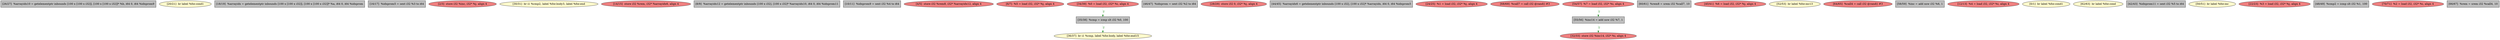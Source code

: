 
digraph G {


node715 [fillcolor=grey,label="[26/27]  %arrayidx10 = getelementptr inbounds [100 x [100 x i32]], [100 x [100 x i32]]* %b, i64 0, i64 %idxprom9",shape=rectangle,style=filled ]
node712 [fillcolor=lemonchiffon,label="[20/21]  br label %for.cond1",shape=ellipse,style=filled ]
node711 [fillcolor=grey,label="[18/19]  %arrayidx = getelementptr inbounds [100 x [100 x i32]], [100 x [100 x i32]]* %a, i64 0, i64 %idxprom",shape=rectangle,style=filled ]
node710 [fillcolor=grey,label="[16/17]  %idxprom5 = sext i32 %3 to i64",shape=rectangle,style=filled ]
node709 [fillcolor=lightcoral,label="[2/3]  store i32 %inc, i32* %j, align 4",shape=ellipse,style=filled ]
node717 [fillcolor=lemonchiffon,label="[30/31]  br i1 %cmp2, label %for.body3, label %for.end",shape=ellipse,style=filled ]
node708 [fillcolor=lightcoral,label="[14/15]  store i32 %rem, i32* %arrayidx6, align 4",shape=ellipse,style=filled ]
node706 [fillcolor=grey,label="[8/9]  %arrayidx12 = getelementptr inbounds [100 x i32], [100 x i32]* %arrayidx10, i64 0, i64 %idxprom11",shape=rectangle,style=filled ]
node707 [fillcolor=grey,label="[10/11]  %idxprom9 = sext i32 %4 to i64",shape=rectangle,style=filled ]
node703 [fillcolor=lightcoral,label="[4/5]  store i32 %rem8, i32* %arrayidx12, align 4",shape=ellipse,style=filled ]
node702 [fillcolor=lightcoral,label="[6/7]  %5 = load i32, i32* %j, align 4",shape=ellipse,style=filled ]
node700 [fillcolor=lightcoral,label="[34/39]  %0 = load i32, i32* %i, align 4",shape=ellipse,style=filled ]
node686 [fillcolor=grey,label="[46/47]  %idxprom = sext i32 %2 to i64",shape=rectangle,style=filled ]
node716 [fillcolor=lightcoral,label="[28/29]  store i32 0, i32* %j, align 4",shape=ellipse,style=filled ]
node685 [fillcolor=grey,label="[44/45]  %arrayidx6 = getelementptr inbounds [100 x i32], [100 x i32]* %arrayidx, i64 0, i64 %idxprom5",shape=rectangle,style=filled ]
node714 [fillcolor=lightcoral,label="[24/25]  %1 = load i32, i32* %j, align 4",shape=ellipse,style=filled ]
node694 [fillcolor=lightcoral,label="[68/69]  %call7 = call i32 @rand() #3",shape=ellipse,style=filled ]
node701 [fillcolor=lightcoral,label="[32/33]  store i32 %inc14, i32* %i, align 4",shape=ellipse,style=filled ]
node696 [fillcolor=grey,label="[60/61]  %rem8 = srem i32 %call7, 10",shape=rectangle,style=filled ]
node682 [fillcolor=lightcoral,label="[40/41]  %6 = load i32, i32* %j, align 4",shape=ellipse,style=filled ]
node693 [fillcolor=lemonchiffon,label="[52/53]  br label %for.inc13",shape=ellipse,style=filled ]
node688 [fillcolor=grey,label="[55/56]  %inc14 = add nsw i32 %7, 1",shape=rectangle,style=filled ]
node698 [fillcolor=lightcoral,label="[64/65]  %call4 = call i32 @rand() #3",shape=ellipse,style=filled ]
node684 [fillcolor=grey,label="[35/38]  %cmp = icmp slt i32 %0, 100",shape=rectangle,style=filled ]
node689 [fillcolor=grey,label="[58/59]  %inc = add nsw i32 %6, 1",shape=rectangle,style=filled ]
node705 [fillcolor=lightcoral,label="[12/13]  %4 = load i32, i32* %i, align 4",shape=ellipse,style=filled ]
node704 [fillcolor=lemonchiffon,label="[0/1]  br label %for.cond1",shape=ellipse,style=filled ]
node697 [fillcolor=lemonchiffon,label="[62/63]  br label %for.cond",shape=ellipse,style=filled ]
node690 [fillcolor=lemonchiffon,label="[36/37]  br i1 %cmp, label %for.body, label %for.end15",shape=ellipse,style=filled ]
node683 [fillcolor=grey,label="[42/43]  %idxprom11 = sext i32 %5 to i64",shape=rectangle,style=filled ]
node692 [fillcolor=lemonchiffon,label="[50/51]  br label %for.inc",shape=ellipse,style=filled ]
node713 [fillcolor=lightcoral,label="[22/23]  %3 = load i32, i32* %j, align 4",shape=ellipse,style=filled ]
node687 [fillcolor=grey,label="[48/49]  %cmp2 = icmp slt i32 %1, 100",shape=rectangle,style=filled ]
node695 [fillcolor=lightcoral,label="[70/71]  %2 = load i32, i32* %i, align 4",shape=ellipse,style=filled ]
node699 [fillcolor=grey,label="[66/67]  %rem = srem i32 %call4, 10",shape=rectangle,style=filled ]
node691 [fillcolor=lightcoral,label="[54/57]  %7 = load i32, i32* %i, align 4",shape=ellipse,style=filled ]

node691->node688 [style=dotted,color=forestgreen,label="T",fontcolor=forestgreen ]
node688->node701 [style=dotted,color=forestgreen,label="T",fontcolor=forestgreen ]
node684->node690 [style=dotted,color=forestgreen,label="T",fontcolor=forestgreen ]
node700->node684 [style=dotted,color=forestgreen,label="T",fontcolor=forestgreen ]


}

